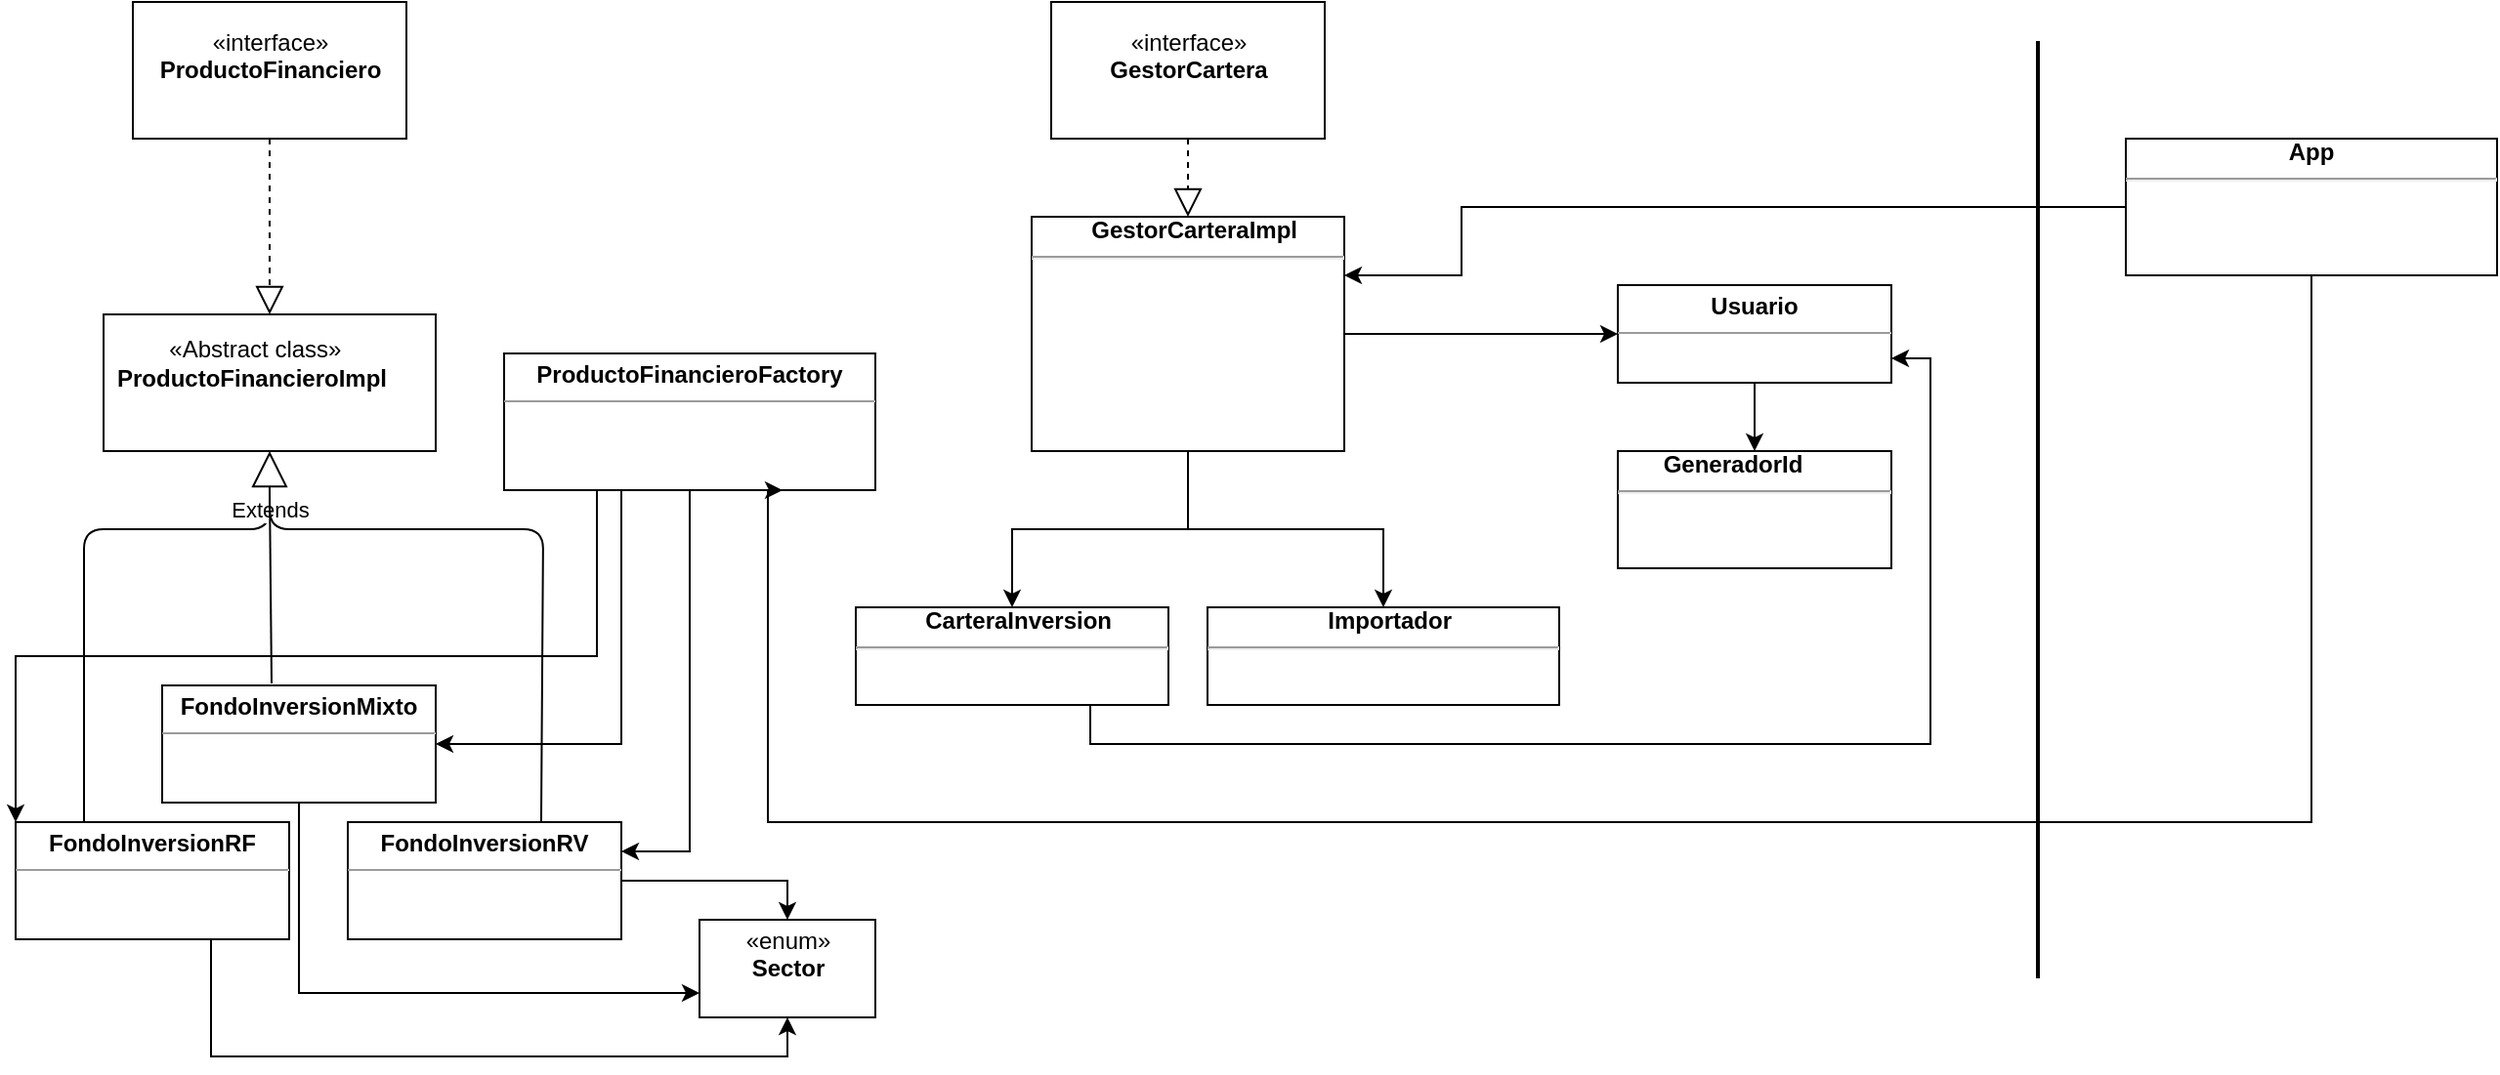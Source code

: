<mxfile version="12.7.9" type="device"><diagram id="C5RBs43oDa-KdzZeNtuy" name="Page-1"><mxGraphModel dx="1550" dy="532" grid="1" gridSize="10" guides="1" tooltips="1" connect="1" arrows="1" fold="1" page="1" pageScale="1" pageWidth="827" pageHeight="1169" math="0" shadow="0"><root><mxCell id="WIyWlLk6GJQsqaUBKTNV-0"/><mxCell id="WIyWlLk6GJQsqaUBKTNV-1" parent="WIyWlLk6GJQsqaUBKTNV-0"/><mxCell id="DKu_skvCjWizPagNctfZ-0" value="«interface»&lt;br&gt;&lt;div&gt;&lt;b&gt;ProductoFinanciero&lt;/b&gt;&lt;/div&gt;&lt;div&gt;&lt;b&gt;&lt;br&gt;&lt;/b&gt;&lt;/div&gt;" style="html=1;" vertex="1" parent="WIyWlLk6GJQsqaUBKTNV-1"><mxGeometry x="70" y="10" width="140" height="70" as="geometry"/></mxCell><mxCell id="DKu_skvCjWizPagNctfZ-5" value="" style="verticalAlign=top;align=left;overflow=fill;fontSize=12;fontFamily=Helvetica;html=1;" vertex="1" parent="WIyWlLk6GJQsqaUBKTNV-1"><mxGeometry x="55" y="170" width="170" height="70" as="geometry"/></mxCell><mxCell id="DKu_skvCjWizPagNctfZ-7" value="&amp;nbsp; &lt;br&gt;&lt;div&gt;&amp;nbsp;&amp;nbsp;&amp;nbsp;&amp;nbsp;&amp;nbsp;&amp;nbsp;&amp;nbsp; «Abstract class»&lt;/div&gt;&lt;div&gt;&lt;b&gt;ProductoFinanciero&lt;/b&gt;&lt;b&gt;Impl&lt;/b&gt;&lt;/div&gt;" style="text;html=1;" vertex="1" parent="WIyWlLk6GJQsqaUBKTNV-1"><mxGeometry x="60" y="160" width="250" height="50" as="geometry"/></mxCell><mxCell id="DKu_skvCjWizPagNctfZ-72" style="edgeStyle=orthogonalEdgeStyle;rounded=0;orthogonalLoop=1;jettySize=auto;html=1;entryX=0.5;entryY=1;entryDx=0;entryDy=0;" edge="1" parent="WIyWlLk6GJQsqaUBKTNV-1" source="DKu_skvCjWizPagNctfZ-13" target="DKu_skvCjWizPagNctfZ-34"><mxGeometry relative="1" as="geometry"><Array as="points"><mxPoint x="110" y="550"/><mxPoint x="405" y="550"/></Array></mxGeometry></mxCell><mxCell id="DKu_skvCjWizPagNctfZ-13" value="&lt;p style=&quot;margin: 0px ; margin-top: 4px ; text-align: center&quot;&gt;&lt;b&gt;FondoInversionRF&lt;/b&gt;&lt;/p&gt;&lt;hr size=&quot;1&quot;&gt;&lt;div style=&quot;height: 2px&quot;&gt;&lt;/div&gt;" style="verticalAlign=top;align=left;overflow=fill;fontSize=12;fontFamily=Helvetica;html=1;" vertex="1" parent="WIyWlLk6GJQsqaUBKTNV-1"><mxGeometry x="10" y="430" width="140" height="60" as="geometry"/></mxCell><mxCell id="DKu_skvCjWizPagNctfZ-49" style="edgeStyle=orthogonalEdgeStyle;rounded=0;orthogonalLoop=1;jettySize=auto;html=1;exitX=1;exitY=0.5;exitDx=0;exitDy=0;entryX=0.5;entryY=0;entryDx=0;entryDy=0;" edge="1" parent="WIyWlLk6GJQsqaUBKTNV-1" source="DKu_skvCjWizPagNctfZ-15" target="DKu_skvCjWizPagNctfZ-34"><mxGeometry relative="1" as="geometry"/></mxCell><mxCell id="DKu_skvCjWizPagNctfZ-15" value="&lt;p style=&quot;margin: 0px ; margin-top: 4px ; text-align: center&quot;&gt;&lt;b&gt;FondoInversionRV&lt;/b&gt;&lt;/p&gt;&lt;hr size=&quot;1&quot;&gt;&lt;div style=&quot;height: 2px&quot;&gt;&lt;/div&gt;" style="verticalAlign=top;align=left;overflow=fill;fontSize=12;fontFamily=Helvetica;html=1;" vertex="1" parent="WIyWlLk6GJQsqaUBKTNV-1"><mxGeometry x="180" y="430" width="140" height="60" as="geometry"/></mxCell><mxCell id="DKu_skvCjWizPagNctfZ-71" style="edgeStyle=orthogonalEdgeStyle;rounded=0;orthogonalLoop=1;jettySize=auto;html=1;exitX=0.5;exitY=1;exitDx=0;exitDy=0;entryX=0;entryY=0.75;entryDx=0;entryDy=0;" edge="1" parent="WIyWlLk6GJQsqaUBKTNV-1" source="DKu_skvCjWizPagNctfZ-16" target="DKu_skvCjWizPagNctfZ-34"><mxGeometry relative="1" as="geometry"/></mxCell><mxCell id="DKu_skvCjWizPagNctfZ-16" value="&lt;p style=&quot;margin: 0px ; margin-top: 4px ; text-align: center&quot;&gt;&lt;b&gt;FondoInversionMixto&lt;/b&gt;&lt;/p&gt;&lt;hr size=&quot;1&quot;&gt;&lt;div style=&quot;height: 2px&quot;&gt;&lt;/div&gt;" style="verticalAlign=top;align=left;overflow=fill;fontSize=12;fontFamily=Helvetica;html=1;" vertex="1" parent="WIyWlLk6GJQsqaUBKTNV-1"><mxGeometry x="85" y="360" width="140" height="60" as="geometry"/></mxCell><mxCell id="DKu_skvCjWizPagNctfZ-18" value="" style="endArrow=block;dashed=1;endFill=0;endSize=12;html=1;exitX=0.5;exitY=1;exitDx=0;exitDy=0;entryX=0.5;entryY=0;entryDx=0;entryDy=0;" edge="1" parent="WIyWlLk6GJQsqaUBKTNV-1" source="DKu_skvCjWizPagNctfZ-0" target="DKu_skvCjWizPagNctfZ-5"><mxGeometry width="160" relative="1" as="geometry"><mxPoint x="330" y="180" as="sourcePoint"/><mxPoint x="143" y="170" as="targetPoint"/></mxGeometry></mxCell><mxCell id="DKu_skvCjWizPagNctfZ-25" value="Extends" style="endArrow=block;endSize=16;endFill=0;html=1;exitX=0.25;exitY=0;exitDx=0;exitDy=0;entryX=0.5;entryY=1;entryDx=0;entryDy=0;" edge="1" parent="WIyWlLk6GJQsqaUBKTNV-1" source="DKu_skvCjWizPagNctfZ-13" target="DKu_skvCjWizPagNctfZ-5"><mxGeometry x="0.789" width="160" relative="1" as="geometry"><mxPoint x="60" y="300" as="sourcePoint"/><mxPoint x="120" y="260" as="targetPoint"/><Array as="points"><mxPoint x="45" y="280"/><mxPoint x="140" y="280"/></Array><mxPoint as="offset"/></mxGeometry></mxCell><mxCell id="DKu_skvCjWizPagNctfZ-27" value="" style="endArrow=none;html=1;exitX=0.4;exitY=-0.017;exitDx=0;exitDy=0;exitPerimeter=0;" edge="1" parent="WIyWlLk6GJQsqaUBKTNV-1" source="DKu_skvCjWizPagNctfZ-16"><mxGeometry width="50" height="50" relative="1" as="geometry"><mxPoint x="390" y="280" as="sourcePoint"/><mxPoint x="140" y="260" as="targetPoint"/></mxGeometry></mxCell><mxCell id="DKu_skvCjWizPagNctfZ-28" value="" style="endArrow=none;html=1;exitX=0.707;exitY=0;exitDx=0;exitDy=0;exitPerimeter=0;" edge="1" parent="WIyWlLk6GJQsqaUBKTNV-1" source="DKu_skvCjWizPagNctfZ-15"><mxGeometry width="50" height="50" relative="1" as="geometry"><mxPoint x="260" y="330" as="sourcePoint"/><mxPoint x="140" y="260" as="targetPoint"/><Array as="points"><mxPoint x="280" y="280"/><mxPoint x="140" y="280"/></Array></mxGeometry></mxCell><mxCell id="DKu_skvCjWizPagNctfZ-45" style="edgeStyle=orthogonalEdgeStyle;rounded=0;orthogonalLoop=1;jettySize=auto;html=1;entryX=1;entryY=0.5;entryDx=0;entryDy=0;" edge="1" parent="WIyWlLk6GJQsqaUBKTNV-1" source="DKu_skvCjWizPagNctfZ-30" target="DKu_skvCjWizPagNctfZ-16"><mxGeometry relative="1" as="geometry"><Array as="points"><mxPoint x="320" y="305"/><mxPoint x="320" y="380"/></Array></mxGeometry></mxCell><mxCell id="DKu_skvCjWizPagNctfZ-46" style="edgeStyle=orthogonalEdgeStyle;rounded=0;orthogonalLoop=1;jettySize=auto;html=1;exitX=0.5;exitY=1;exitDx=0;exitDy=0;entryX=1;entryY=0.25;entryDx=0;entryDy=0;" edge="1" parent="WIyWlLk6GJQsqaUBKTNV-1" source="DKu_skvCjWizPagNctfZ-30" target="DKu_skvCjWizPagNctfZ-15"><mxGeometry relative="1" as="geometry"/></mxCell><mxCell id="DKu_skvCjWizPagNctfZ-47" style="edgeStyle=orthogonalEdgeStyle;rounded=0;orthogonalLoop=1;jettySize=auto;html=1;exitX=0.25;exitY=1;exitDx=0;exitDy=0;entryX=0;entryY=0;entryDx=0;entryDy=0;" edge="1" parent="WIyWlLk6GJQsqaUBKTNV-1" source="DKu_skvCjWizPagNctfZ-30" target="DKu_skvCjWizPagNctfZ-13"><mxGeometry relative="1" as="geometry"/></mxCell><mxCell id="DKu_skvCjWizPagNctfZ-30" value="&lt;p style=&quot;margin: 0px ; margin-top: 4px ; text-align: center&quot;&gt;&lt;b&gt;ProductoFinancieroFactory&lt;/b&gt;&lt;/p&gt;&lt;hr size=&quot;1&quot;&gt;&lt;div style=&quot;height: 2px&quot;&gt;&lt;/div&gt;" style="verticalAlign=top;align=left;overflow=fill;fontSize=12;fontFamily=Helvetica;html=1;" vertex="1" parent="WIyWlLk6GJQsqaUBKTNV-1"><mxGeometry x="260" y="190" width="190" height="70" as="geometry"/></mxCell><mxCell id="DKu_skvCjWizPagNctfZ-34" value="«enum»&lt;br&gt;&lt;div&gt;&lt;b&gt;Sector&lt;/b&gt;&lt;/div&gt;&lt;div&gt;&lt;b&gt;&lt;br&gt;&lt;/b&gt;&lt;/div&gt;" style="html=1;" vertex="1" parent="WIyWlLk6GJQsqaUBKTNV-1"><mxGeometry x="360" y="480" width="90" height="50" as="geometry"/></mxCell><mxCell id="DKu_skvCjWizPagNctfZ-61" value="" style="edgeStyle=orthogonalEdgeStyle;rounded=0;orthogonalLoop=1;jettySize=auto;html=1;" edge="1" parent="WIyWlLk6GJQsqaUBKTNV-1" source="DKu_skvCjWizPagNctfZ-41" target="DKu_skvCjWizPagNctfZ-60"><mxGeometry relative="1" as="geometry"/></mxCell><mxCell id="DKu_skvCjWizPagNctfZ-41" value="&lt;p style=&quot;margin: 0px ; margin-top: 4px ; text-align: center&quot;&gt;&lt;b&gt;Usuario&lt;br&gt;&lt;/b&gt;&lt;/p&gt;&lt;hr size=&quot;1&quot;&gt;" style="verticalAlign=top;align=left;overflow=fill;fontSize=12;fontFamily=Helvetica;html=1;" vertex="1" parent="WIyWlLk6GJQsqaUBKTNV-1"><mxGeometry x="830" y="155" width="140" height="50" as="geometry"/></mxCell><mxCell id="DKu_skvCjWizPagNctfZ-60" value="&lt;div&gt;&lt;b&gt;&amp;nbsp;&amp;nbsp;&amp;nbsp;&amp;nbsp;&amp;nbsp;&amp;nbsp; GeneradorId &lt;br&gt;&lt;/b&gt;&lt;hr&gt;&lt;b&gt;&lt;br&gt;&lt;/b&gt;&lt;/div&gt;" style="verticalAlign=top;align=left;overflow=fill;fontSize=12;fontFamily=Helvetica;html=1;" vertex="1" parent="WIyWlLk6GJQsqaUBKTNV-1"><mxGeometry x="830" y="240" width="140" height="60" as="geometry"/></mxCell><mxCell id="DKu_skvCjWizPagNctfZ-62" value="«interface»&lt;br&gt;&lt;div&gt;&lt;b&gt;GestorCartera&lt;/b&gt;&lt;/div&gt;&lt;div&gt;&lt;b&gt;&lt;br&gt;&lt;/b&gt;&lt;/div&gt;" style="html=1;" vertex="1" parent="WIyWlLk6GJQsqaUBKTNV-1"><mxGeometry x="540" y="10" width="140" height="70" as="geometry"/></mxCell><mxCell id="DKu_skvCjWizPagNctfZ-75" value="" style="edgeStyle=orthogonalEdgeStyle;rounded=0;orthogonalLoop=1;jettySize=auto;html=1;" edge="1" parent="WIyWlLk6GJQsqaUBKTNV-1" source="DKu_skvCjWizPagNctfZ-63" target="DKu_skvCjWizPagNctfZ-74"><mxGeometry relative="1" as="geometry"/></mxCell><mxCell id="DKu_skvCjWizPagNctfZ-80" style="edgeStyle=orthogonalEdgeStyle;rounded=0;orthogonalLoop=1;jettySize=auto;html=1;exitX=1;exitY=0.5;exitDx=0;exitDy=0;entryX=0;entryY=0.5;entryDx=0;entryDy=0;" edge="1" parent="WIyWlLk6GJQsqaUBKTNV-1" source="DKu_skvCjWizPagNctfZ-63" target="DKu_skvCjWizPagNctfZ-41"><mxGeometry relative="1" as="geometry"/></mxCell><mxCell id="DKu_skvCjWizPagNctfZ-82" value="" style="edgeStyle=orthogonalEdgeStyle;rounded=0;orthogonalLoop=1;jettySize=auto;html=1;" edge="1" parent="WIyWlLk6GJQsqaUBKTNV-1" source="DKu_skvCjWizPagNctfZ-63" target="DKu_skvCjWizPagNctfZ-81"><mxGeometry relative="1" as="geometry"/></mxCell><mxCell id="DKu_skvCjWizPagNctfZ-63" value="&lt;div align=&quot;center&quot;&gt;&amp;nbsp; &lt;b&gt;GestorCarteraImpl&lt;/b&gt;&lt;/div&gt;&lt;hr&gt;" style="verticalAlign=top;align=left;overflow=fill;fontSize=12;fontFamily=Helvetica;html=1;" vertex="1" parent="WIyWlLk6GJQsqaUBKTNV-1"><mxGeometry x="530" y="120" width="160" height="120" as="geometry"/></mxCell><mxCell id="DKu_skvCjWizPagNctfZ-81" value="&lt;div align=&quot;center&quot;&gt;&amp;nbsp; &lt;b&gt;Importador&lt;/b&gt;&lt;/div&gt;&lt;hr&gt;" style="verticalAlign=top;align=left;overflow=fill;fontSize=12;fontFamily=Helvetica;html=1;" vertex="1" parent="WIyWlLk6GJQsqaUBKTNV-1"><mxGeometry x="620" y="320" width="180" height="50" as="geometry"/></mxCell><mxCell id="DKu_skvCjWizPagNctfZ-84" style="edgeStyle=orthogonalEdgeStyle;rounded=0;orthogonalLoop=1;jettySize=auto;html=1;exitX=0.75;exitY=1;exitDx=0;exitDy=0;entryX=1;entryY=0.75;entryDx=0;entryDy=0;" edge="1" parent="WIyWlLk6GJQsqaUBKTNV-1" source="DKu_skvCjWizPagNctfZ-74" target="DKu_skvCjWizPagNctfZ-41"><mxGeometry relative="1" as="geometry"/></mxCell><mxCell id="DKu_skvCjWizPagNctfZ-74" value="&lt;div align=&quot;center&quot;&gt;&amp;nbsp; &lt;b&gt;CarteraInversion&lt;/b&gt;&lt;/div&gt;&lt;hr&gt;" style="verticalAlign=top;align=left;overflow=fill;fontSize=12;fontFamily=Helvetica;html=1;" vertex="1" parent="WIyWlLk6GJQsqaUBKTNV-1"><mxGeometry x="440" y="320" width="160" height="50" as="geometry"/></mxCell><mxCell id="DKu_skvCjWizPagNctfZ-65" value="" style="endArrow=block;dashed=1;endFill=0;endSize=12;html=1;exitX=0.5;exitY=1;exitDx=0;exitDy=0;entryX=0.5;entryY=0;entryDx=0;entryDy=0;" edge="1" parent="WIyWlLk6GJQsqaUBKTNV-1" source="DKu_skvCjWizPagNctfZ-62" target="DKu_skvCjWizPagNctfZ-63"><mxGeometry width="160" relative="1" as="geometry"><mxPoint x="150" y="90" as="sourcePoint"/><mxPoint x="150" y="180" as="targetPoint"/><Array as="points"/></mxGeometry></mxCell><mxCell id="DKu_skvCjWizPagNctfZ-87" style="edgeStyle=orthogonalEdgeStyle;rounded=0;orthogonalLoop=1;jettySize=auto;html=1;exitX=0;exitY=0.5;exitDx=0;exitDy=0;entryX=1;entryY=0.25;entryDx=0;entryDy=0;" edge="1" parent="WIyWlLk6GJQsqaUBKTNV-1" source="DKu_skvCjWizPagNctfZ-85" target="DKu_skvCjWizPagNctfZ-63"><mxGeometry relative="1" as="geometry"><Array as="points"><mxPoint x="750" y="115"/><mxPoint x="750" y="150"/></Array></mxGeometry></mxCell><mxCell id="DKu_skvCjWizPagNctfZ-88" style="edgeStyle=orthogonalEdgeStyle;rounded=0;orthogonalLoop=1;jettySize=auto;html=1;exitX=0.5;exitY=1;exitDx=0;exitDy=0;entryX=0.75;entryY=1;entryDx=0;entryDy=0;" edge="1" parent="WIyWlLk6GJQsqaUBKTNV-1" source="DKu_skvCjWizPagNctfZ-85" target="DKu_skvCjWizPagNctfZ-30"><mxGeometry relative="1" as="geometry"><mxPoint x="1185" y="483" as="targetPoint"/><Array as="points"><mxPoint x="1185" y="430"/><mxPoint x="395" y="430"/></Array></mxGeometry></mxCell><mxCell id="DKu_skvCjWizPagNctfZ-85" value="&lt;div align=&quot;center&quot;&gt;&lt;b&gt;App&lt;/b&gt;&lt;/div&gt;&lt;div align=&quot;center&quot;&gt;&lt;hr&gt;&lt;b&gt;&lt;br&gt;&lt;/b&gt;&lt;/div&gt;" style="verticalAlign=top;align=center;overflow=fill;fontSize=12;fontFamily=Helvetica;html=1;" vertex="1" parent="WIyWlLk6GJQsqaUBKTNV-1"><mxGeometry x="1090" y="80" width="190" height="70" as="geometry"/></mxCell><mxCell id="DKu_skvCjWizPagNctfZ-86" value="" style="line;strokeWidth=2;direction=south;html=1;" vertex="1" parent="WIyWlLk6GJQsqaUBKTNV-1"><mxGeometry x="1040" y="30" width="10" height="480" as="geometry"/></mxCell></root></mxGraphModel></diagram></mxfile>